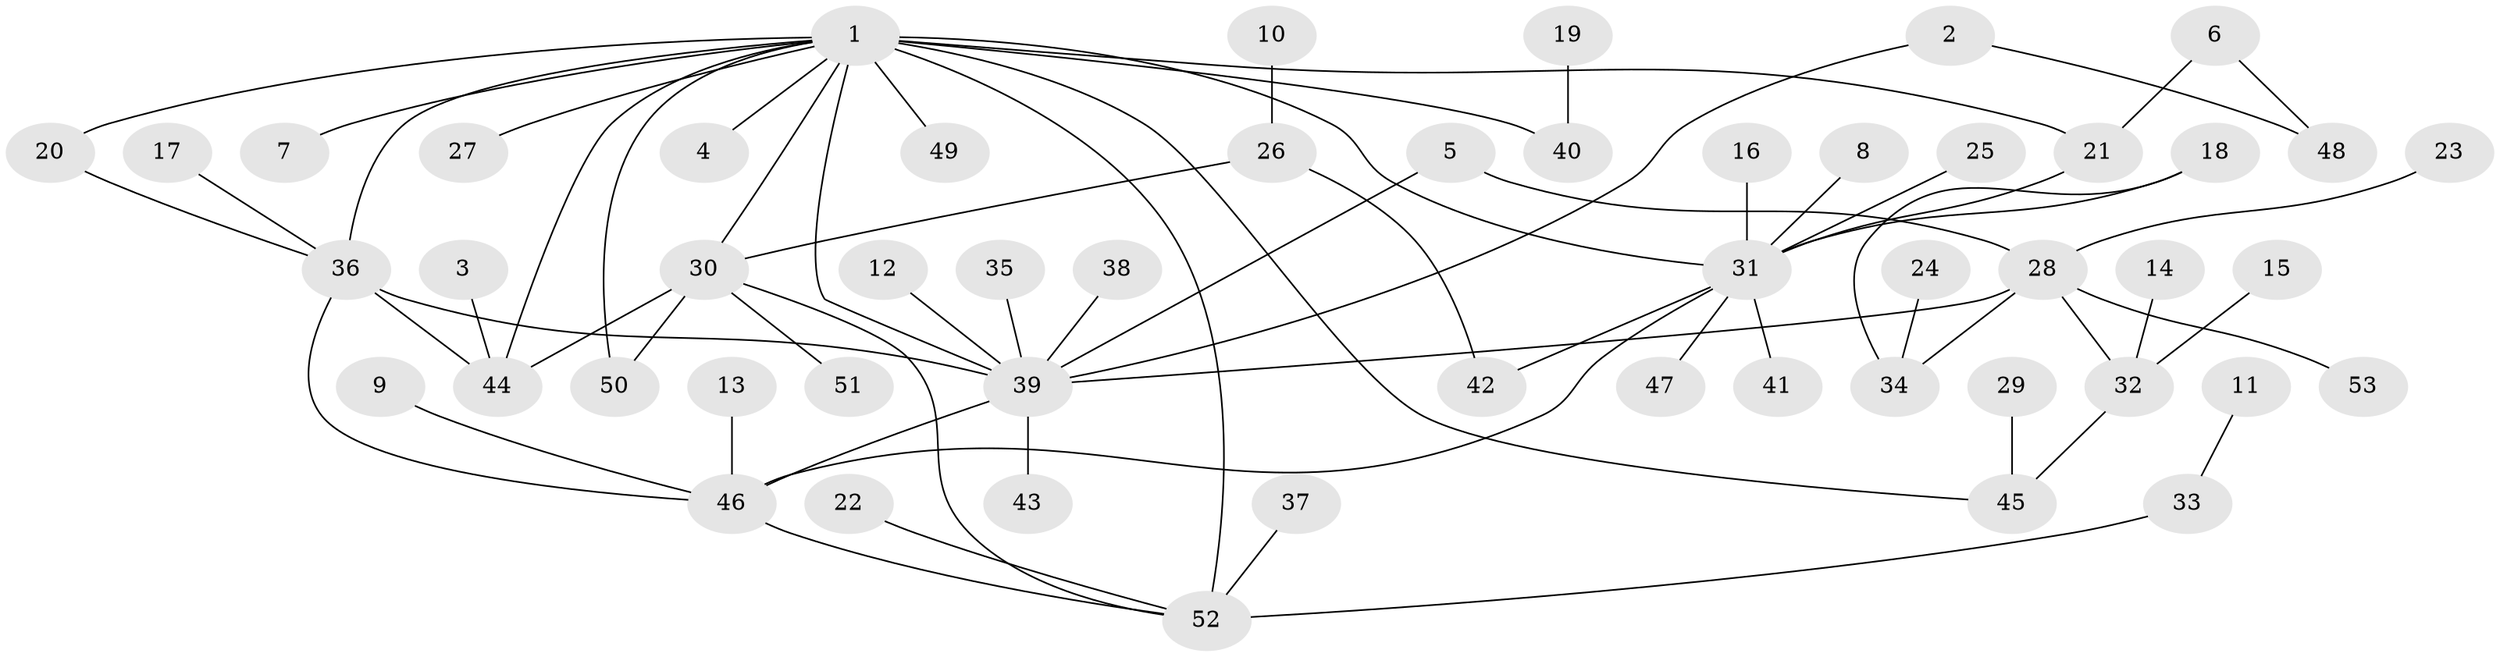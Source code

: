 // original degree distribution, {8: 0.009433962264150943, 12: 0.009433962264150943, 3: 0.11320754716981132, 15: 0.009433962264150943, 5: 0.03773584905660377, 11: 0.009433962264150943, 2: 0.16981132075471697, 7: 0.02830188679245283, 1: 0.5377358490566038, 6: 0.02830188679245283, 4: 0.04716981132075472}
// Generated by graph-tools (version 1.1) at 2025/25/03/09/25 03:25:55]
// undirected, 53 vertices, 67 edges
graph export_dot {
graph [start="1"]
  node [color=gray90,style=filled];
  1;
  2;
  3;
  4;
  5;
  6;
  7;
  8;
  9;
  10;
  11;
  12;
  13;
  14;
  15;
  16;
  17;
  18;
  19;
  20;
  21;
  22;
  23;
  24;
  25;
  26;
  27;
  28;
  29;
  30;
  31;
  32;
  33;
  34;
  35;
  36;
  37;
  38;
  39;
  40;
  41;
  42;
  43;
  44;
  45;
  46;
  47;
  48;
  49;
  50;
  51;
  52;
  53;
  1 -- 4 [weight=1.0];
  1 -- 7 [weight=1.0];
  1 -- 20 [weight=1.0];
  1 -- 21 [weight=1.0];
  1 -- 27 [weight=1.0];
  1 -- 30 [weight=1.0];
  1 -- 31 [weight=1.0];
  1 -- 36 [weight=1.0];
  1 -- 39 [weight=2.0];
  1 -- 40 [weight=1.0];
  1 -- 44 [weight=1.0];
  1 -- 45 [weight=1.0];
  1 -- 49 [weight=1.0];
  1 -- 50 [weight=2.0];
  1 -- 52 [weight=3.0];
  2 -- 39 [weight=1.0];
  2 -- 48 [weight=1.0];
  3 -- 44 [weight=1.0];
  5 -- 28 [weight=1.0];
  5 -- 39 [weight=1.0];
  6 -- 21 [weight=1.0];
  6 -- 48 [weight=1.0];
  8 -- 31 [weight=1.0];
  9 -- 46 [weight=1.0];
  10 -- 26 [weight=1.0];
  11 -- 33 [weight=1.0];
  12 -- 39 [weight=1.0];
  13 -- 46 [weight=1.0];
  14 -- 32 [weight=1.0];
  15 -- 32 [weight=1.0];
  16 -- 31 [weight=1.0];
  17 -- 36 [weight=1.0];
  18 -- 31 [weight=1.0];
  18 -- 34 [weight=1.0];
  19 -- 40 [weight=1.0];
  20 -- 36 [weight=1.0];
  21 -- 31 [weight=1.0];
  22 -- 52 [weight=1.0];
  23 -- 28 [weight=1.0];
  24 -- 34 [weight=1.0];
  25 -- 31 [weight=1.0];
  26 -- 30 [weight=1.0];
  26 -- 42 [weight=1.0];
  28 -- 32 [weight=1.0];
  28 -- 34 [weight=1.0];
  28 -- 39 [weight=1.0];
  28 -- 53 [weight=1.0];
  29 -- 45 [weight=1.0];
  30 -- 44 [weight=1.0];
  30 -- 50 [weight=1.0];
  30 -- 51 [weight=1.0];
  30 -- 52 [weight=1.0];
  31 -- 41 [weight=1.0];
  31 -- 42 [weight=1.0];
  31 -- 46 [weight=1.0];
  31 -- 47 [weight=1.0];
  32 -- 45 [weight=1.0];
  33 -- 52 [weight=1.0];
  35 -- 39 [weight=1.0];
  36 -- 39 [weight=2.0];
  36 -- 44 [weight=2.0];
  36 -- 46 [weight=1.0];
  37 -- 52 [weight=1.0];
  38 -- 39 [weight=1.0];
  39 -- 43 [weight=1.0];
  39 -- 46 [weight=2.0];
  46 -- 52 [weight=1.0];
}

